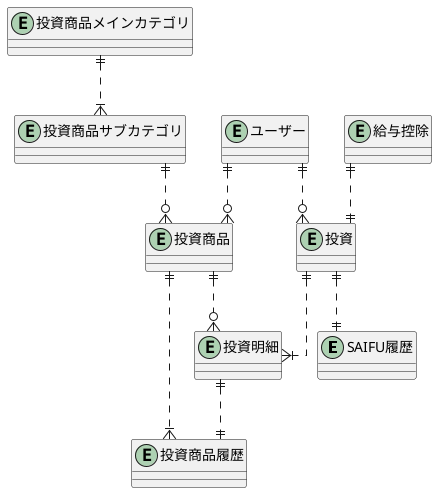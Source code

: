 @startuml ER_Concept
skinparam linetype ortho

' Entity
entity "SAIFU履歴" as saifuHistory {
}

entity "給与控除" as salaryDeduction {
}

entity "投資" as investment {
}

entity "投資明細" as investmentDetail {
}

entity "投資商品" as investmentItem {
}

entity "投資商品履歴" as investmentItemHistory {
}

entity "投資商品メインカテゴリ" as investmentItemCategoryMain {
}

entity "投資商品サブカテゴリ" as investmentItemCategorySub {
}

entity "ユーザー" as user {
}

' Relation

' Investment
investmentItemCategoryMain ||..|{investmentItemCategorySub
investmentItemCategorySub ||..o{investmentItem
salaryDeduction ||..||investment
investment ||..|{investmentDetail
investment ||..||saifuHistory
investmentDetail ||..||investmentItemHistory
investmentItem ||..|{investmentItemHistory
investmentItem ||..o{investmentDetail
user ||..o{investment
user ||..o{investmentItem

@enduml